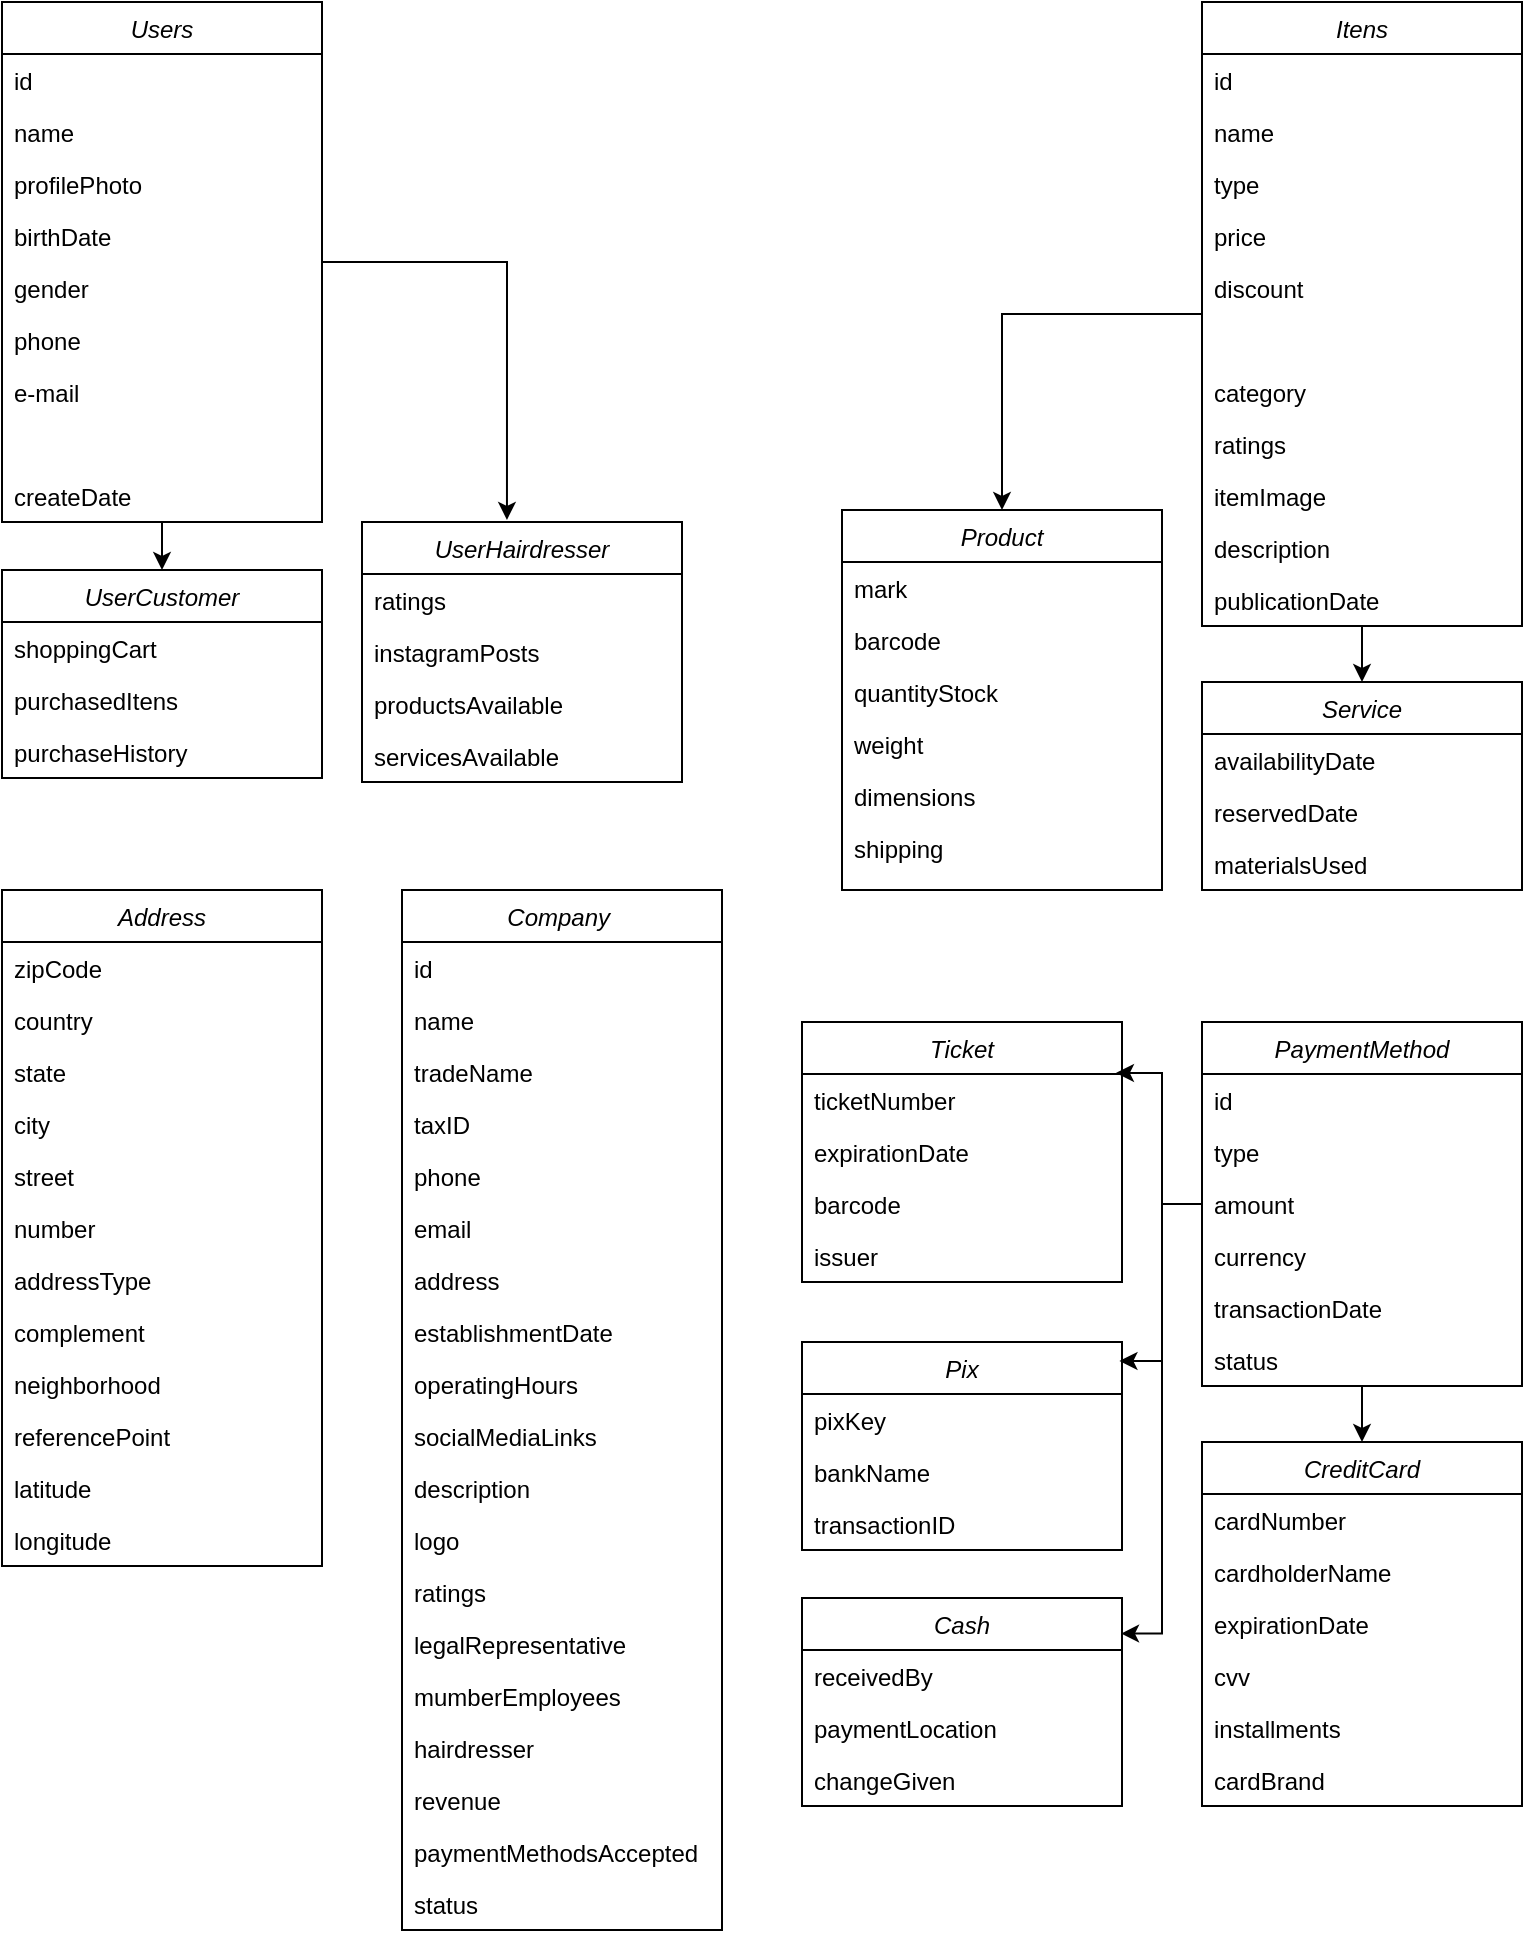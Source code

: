 <mxfile version="26.0.8">
  <diagram id="C5RBs43oDa-KdzZeNtuy" name="Page-1">
    <mxGraphModel dx="1857" dy="987" grid="1" gridSize="10" guides="1" tooltips="1" connect="1" arrows="1" fold="1" page="1" pageScale="1" pageWidth="827" pageHeight="1169" math="0" shadow="0" adaptiveColors="simple">
      <root>
        <mxCell id="WIyWlLk6GJQsqaUBKTNV-0" />
        <mxCell id="WIyWlLk6GJQsqaUBKTNV-1" parent="WIyWlLk6GJQsqaUBKTNV-0" />
        <mxCell id="eJcYAmOYjQqD2-ymyMPf-5" style="edgeStyle=orthogonalEdgeStyle;rounded=0;orthogonalLoop=1;jettySize=auto;html=1;entryX=0.5;entryY=0;entryDx=0;entryDy=0;" edge="1" parent="WIyWlLk6GJQsqaUBKTNV-1" source="zkfFHV4jXpPFQw0GAbJ--0" target="_02xwENk3LzSDESajvCZ-22">
          <mxGeometry relative="1" as="geometry">
            <Array as="points">
              <mxPoint x="120" y="310" />
              <mxPoint x="120" y="310" />
            </Array>
          </mxGeometry>
        </mxCell>
        <mxCell id="zkfFHV4jXpPFQw0GAbJ--0" value="Users" style="swimlane;fontStyle=2;align=center;verticalAlign=top;childLayout=stackLayout;horizontal=1;startSize=26;horizontalStack=0;resizeParent=1;resizeLast=0;collapsible=1;marginBottom=0;rounded=0;shadow=0;strokeWidth=1;gradientColor=none;swimlaneFillColor=default;" parent="WIyWlLk6GJQsqaUBKTNV-1" vertex="1">
          <mxGeometry x="40" y="40" width="160" height="260" as="geometry">
            <mxRectangle x="230" y="140" width="160" height="26" as="alternateBounds" />
          </mxGeometry>
        </mxCell>
        <mxCell id="zkfFHV4jXpPFQw0GAbJ--1" value="id" style="text;align=left;verticalAlign=top;spacingLeft=4;spacingRight=4;overflow=hidden;rotatable=0;points=[[0,0.5],[1,0.5]];portConstraint=eastwest;" parent="zkfFHV4jXpPFQw0GAbJ--0" vertex="1">
          <mxGeometry y="26" width="160" height="26" as="geometry" />
        </mxCell>
        <mxCell id="zkfFHV4jXpPFQw0GAbJ--2" value="name" style="text;align=left;verticalAlign=top;spacingLeft=4;spacingRight=4;overflow=hidden;rotatable=0;points=[[0,0.5],[1,0.5]];portConstraint=eastwest;rounded=0;shadow=0;html=0;" parent="zkfFHV4jXpPFQw0GAbJ--0" vertex="1">
          <mxGeometry y="52" width="160" height="26" as="geometry" />
        </mxCell>
        <mxCell id="_02xwENk3LzSDESajvCZ-4" value="profilePhoto" style="text;align=left;verticalAlign=top;spacingLeft=4;spacingRight=4;overflow=hidden;rotatable=0;points=[[0,0.5],[1,0.5]];portConstraint=eastwest;rounded=0;shadow=0;html=0;labelBackgroundColor=none;labelBorderColor=none;" parent="zkfFHV4jXpPFQw0GAbJ--0" vertex="1">
          <mxGeometry y="78" width="160" height="26" as="geometry" />
        </mxCell>
        <mxCell id="_02xwENk3LzSDESajvCZ-6" value="birthDate" style="text;align=left;verticalAlign=top;spacingLeft=4;spacingRight=4;overflow=hidden;rotatable=0;points=[[0,0.5],[1,0.5]];portConstraint=eastwest;rounded=0;shadow=0;html=0;" parent="zkfFHV4jXpPFQw0GAbJ--0" vertex="1">
          <mxGeometry y="104" width="160" height="26" as="geometry" />
        </mxCell>
        <mxCell id="_02xwENk3LzSDESajvCZ-5" value="gender" style="text;align=left;verticalAlign=top;spacingLeft=4;spacingRight=4;overflow=hidden;rotatable=0;points=[[0,0.5],[1,0.5]];portConstraint=eastwest;rounded=0;shadow=0;html=0;" parent="zkfFHV4jXpPFQw0GAbJ--0" vertex="1">
          <mxGeometry y="130" width="160" height="26" as="geometry" />
        </mxCell>
        <mxCell id="_02xwENk3LzSDESajvCZ-0" value="phone" style="text;align=left;verticalAlign=top;spacingLeft=4;spacingRight=4;overflow=hidden;rotatable=0;points=[[0,0.5],[1,0.5]];portConstraint=eastwest;rounded=0;shadow=0;html=0;" parent="zkfFHV4jXpPFQw0GAbJ--0" vertex="1">
          <mxGeometry y="156" width="160" height="26" as="geometry" />
        </mxCell>
        <mxCell id="zkfFHV4jXpPFQw0GAbJ--3" value="e-mail" style="text;align=left;verticalAlign=top;spacingLeft=4;spacingRight=4;overflow=hidden;rotatable=0;points=[[0,0.5],[1,0.5]];portConstraint=eastwest;rounded=0;shadow=0;html=0;" parent="zkfFHV4jXpPFQw0GAbJ--0" vertex="1">
          <mxGeometry y="182" width="160" height="26" as="geometry" />
        </mxCell>
        <mxCell id="_02xwENk3LzSDESajvCZ-8" value="address" style="text;align=left;verticalAlign=top;spacingLeft=4;spacingRight=4;overflow=hidden;rotatable=0;points=[[0,0.5],[1,0.5]];portConstraint=eastwest;rounded=0;shadow=0;html=0;fillColor=none;fontColor=#ffffff;strokeColor=none;" parent="zkfFHV4jXpPFQw0GAbJ--0" vertex="1">
          <mxGeometry y="208" width="160" height="26" as="geometry" />
        </mxCell>
        <mxCell id="_02xwENk3LzSDESajvCZ-7" value="createDate" style="text;align=left;verticalAlign=top;spacingLeft=4;spacingRight=4;overflow=hidden;rotatable=0;points=[[0,0.5],[1,0.5]];portConstraint=eastwest;rounded=0;shadow=0;html=0;" parent="zkfFHV4jXpPFQw0GAbJ--0" vertex="1">
          <mxGeometry y="234" width="160" height="26" as="geometry" />
        </mxCell>
        <mxCell id="_02xwENk3LzSDESajvCZ-10" value="UserHairdresser" style="swimlane;fontStyle=2;align=center;verticalAlign=top;childLayout=stackLayout;horizontal=1;startSize=26;horizontalStack=0;resizeParent=1;resizeLast=0;collapsible=1;marginBottom=0;rounded=0;shadow=0;strokeWidth=1;gradientColor=none;swimlaneFillColor=default;" parent="WIyWlLk6GJQsqaUBKTNV-1" vertex="1">
          <mxGeometry x="220" y="300" width="160" height="130" as="geometry">
            <mxRectangle x="230" y="140" width="160" height="26" as="alternateBounds" />
          </mxGeometry>
        </mxCell>
        <mxCell id="eJcYAmOYjQqD2-ymyMPf-23" value="ratings " style="text;align=left;verticalAlign=top;spacingLeft=4;spacingRight=4;overflow=hidden;rotatable=0;points=[[0,0.5],[1,0.5]];portConstraint=eastwest;" vertex="1" parent="_02xwENk3LzSDESajvCZ-10">
          <mxGeometry y="26" width="160" height="26" as="geometry" />
        </mxCell>
        <mxCell id="_02xwENk3LzSDESajvCZ-41" value="instagramPosts" style="text;align=left;verticalAlign=top;spacingLeft=4;spacingRight=4;overflow=hidden;rotatable=0;points=[[0,0.5],[1,0.5]];portConstraint=eastwest;" parent="_02xwENk3LzSDESajvCZ-10" vertex="1">
          <mxGeometry y="52" width="160" height="26" as="geometry" />
        </mxCell>
        <mxCell id="_02xwENk3LzSDESajvCZ-39" value="productsAvailable" style="text;align=left;verticalAlign=top;spacingLeft=4;spacingRight=4;overflow=hidden;rotatable=0;points=[[0,0.5],[1,0.5]];portConstraint=eastwest;" parent="_02xwENk3LzSDESajvCZ-10" vertex="1">
          <mxGeometry y="78" width="160" height="26" as="geometry" />
        </mxCell>
        <mxCell id="_02xwENk3LzSDESajvCZ-40" value="servicesAvailable" style="text;align=left;verticalAlign=top;spacingLeft=4;spacingRight=4;overflow=hidden;rotatable=0;points=[[0,0.5],[1,0.5]];portConstraint=eastwest;" parent="_02xwENk3LzSDESajvCZ-10" vertex="1">
          <mxGeometry y="104" width="160" height="26" as="geometry" />
        </mxCell>
        <mxCell id="_02xwENk3LzSDESajvCZ-22" value="UserCustomer" style="swimlane;fontStyle=2;align=center;verticalAlign=top;childLayout=stackLayout;horizontal=1;startSize=26;horizontalStack=0;resizeParent=1;resizeLast=0;collapsible=1;marginBottom=0;rounded=0;shadow=0;strokeWidth=1;gradientColor=none;swimlaneFillColor=default;" parent="WIyWlLk6GJQsqaUBKTNV-1" vertex="1">
          <mxGeometry x="40" y="324" width="160" height="104" as="geometry">
            <mxRectangle x="230" y="140" width="160" height="26" as="alternateBounds" />
          </mxGeometry>
        </mxCell>
        <mxCell id="_02xwENk3LzSDESajvCZ-36" value="shoppingCart" style="text;align=left;verticalAlign=top;spacingLeft=4;spacingRight=4;overflow=hidden;rotatable=0;points=[[0,0.5],[1,0.5]];portConstraint=eastwest;" parent="_02xwENk3LzSDESajvCZ-22" vertex="1">
          <mxGeometry y="26" width="160" height="26" as="geometry" />
        </mxCell>
        <mxCell id="_02xwENk3LzSDESajvCZ-23" value="purchasedItens" style="text;align=left;verticalAlign=top;spacingLeft=4;spacingRight=4;overflow=hidden;rotatable=0;points=[[0,0.5],[1,0.5]];portConstraint=eastwest;strokeColor=none;fillColor=none;" parent="_02xwENk3LzSDESajvCZ-22" vertex="1">
          <mxGeometry y="52" width="160" height="26" as="geometry" />
        </mxCell>
        <mxCell id="_02xwENk3LzSDESajvCZ-37" value="purchaseHistory" style="text;align=left;verticalAlign=top;spacingLeft=4;spacingRight=4;overflow=hidden;rotatable=0;points=[[0,0.5],[1,0.5]];portConstraint=eastwest;" parent="_02xwENk3LzSDESajvCZ-22" vertex="1">
          <mxGeometry y="78" width="160" height="26" as="geometry" />
        </mxCell>
        <mxCell id="eJcYAmOYjQqD2-ymyMPf-38" style="edgeStyle=orthogonalEdgeStyle;rounded=0;orthogonalLoop=1;jettySize=auto;html=1;entryX=0.5;entryY=0;entryDx=0;entryDy=0;" edge="1" parent="WIyWlLk6GJQsqaUBKTNV-1" source="_02xwENk3LzSDESajvCZ-42" target="eJcYAmOYjQqD2-ymyMPf-30">
          <mxGeometry relative="1" as="geometry" />
        </mxCell>
        <mxCell id="eJcYAmOYjQqD2-ymyMPf-39" style="edgeStyle=orthogonalEdgeStyle;rounded=0;orthogonalLoop=1;jettySize=auto;html=1;entryX=0.5;entryY=0;entryDx=0;entryDy=0;" edge="1" parent="WIyWlLk6GJQsqaUBKTNV-1" source="_02xwENk3LzSDESajvCZ-42" target="eJcYAmOYjQqD2-ymyMPf-9">
          <mxGeometry relative="1" as="geometry" />
        </mxCell>
        <mxCell id="_02xwENk3LzSDESajvCZ-42" value="Itens" style="swimlane;fontStyle=2;align=center;verticalAlign=top;childLayout=stackLayout;horizontal=1;startSize=26;horizontalStack=0;resizeParent=1;resizeLast=0;collapsible=1;marginBottom=0;rounded=0;shadow=0;strokeWidth=1;gradientColor=none;swimlaneFillColor=default;" parent="WIyWlLk6GJQsqaUBKTNV-1" vertex="1">
          <mxGeometry x="640" y="40" width="160" height="312" as="geometry">
            <mxRectangle x="230" y="140" width="160" height="26" as="alternateBounds" />
          </mxGeometry>
        </mxCell>
        <mxCell id="_02xwENk3LzSDESajvCZ-43" value="id" style="text;align=left;verticalAlign=top;spacingLeft=4;spacingRight=4;overflow=hidden;rotatable=0;points=[[0,0.5],[1,0.5]];portConstraint=eastwest;" parent="_02xwENk3LzSDESajvCZ-42" vertex="1">
          <mxGeometry y="26" width="160" height="26" as="geometry" />
        </mxCell>
        <mxCell id="_02xwENk3LzSDESajvCZ-47" value="name" style="text;align=left;verticalAlign=top;spacingLeft=4;spacingRight=4;overflow=hidden;rotatable=0;points=[[0,0.5],[1,0.5]];portConstraint=eastwest;" parent="_02xwENk3LzSDESajvCZ-42" vertex="1">
          <mxGeometry y="52" width="160" height="26" as="geometry" />
        </mxCell>
        <mxCell id="eJcYAmOYjQqD2-ymyMPf-8" value="type&#xa;" style="text;align=left;verticalAlign=top;spacingLeft=4;spacingRight=4;overflow=hidden;rotatable=0;points=[[0,0.5],[1,0.5]];portConstraint=eastwest;" vertex="1" parent="_02xwENk3LzSDESajvCZ-42">
          <mxGeometry y="78" width="160" height="26" as="geometry" />
        </mxCell>
        <mxCell id="eJcYAmOYjQqD2-ymyMPf-7" value="price" style="text;align=left;verticalAlign=top;spacingLeft=4;spacingRight=4;overflow=hidden;rotatable=0;points=[[0,0.5],[1,0.5]];portConstraint=eastwest;" vertex="1" parent="_02xwENk3LzSDESajvCZ-42">
          <mxGeometry y="104" width="160" height="26" as="geometry" />
        </mxCell>
        <mxCell id="eJcYAmOYjQqD2-ymyMPf-27" value="discount" style="text;align=left;verticalAlign=top;spacingLeft=4;spacingRight=4;overflow=hidden;rotatable=0;points=[[0,0.5],[1,0.5]];portConstraint=eastwest;" vertex="1" parent="_02xwENk3LzSDESajvCZ-42">
          <mxGeometry y="130" width="160" height="26" as="geometry" />
        </mxCell>
        <mxCell id="eJcYAmOYjQqD2-ymyMPf-37" value="paymentMethod" style="text;align=left;verticalAlign=top;spacingLeft=4;spacingRight=4;overflow=hidden;rotatable=0;points=[[0,0.5],[1,0.5]];portConstraint=eastwest;fillColor=none;fontColor=#ffffff;strokeColor=none;" vertex="1" parent="_02xwENk3LzSDESajvCZ-42">
          <mxGeometry y="156" width="160" height="26" as="geometry" />
        </mxCell>
        <mxCell id="eJcYAmOYjQqD2-ymyMPf-22" value="category" style="text;align=left;verticalAlign=top;spacingLeft=4;spacingRight=4;overflow=hidden;rotatable=0;points=[[0,0.5],[1,0.5]];portConstraint=eastwest;" vertex="1" parent="_02xwENk3LzSDESajvCZ-42">
          <mxGeometry y="182" width="160" height="26" as="geometry" />
        </mxCell>
        <mxCell id="eJcYAmOYjQqD2-ymyMPf-24" value="ratings" style="text;align=left;verticalAlign=top;spacingLeft=4;spacingRight=4;overflow=hidden;rotatable=0;points=[[0,0.5],[1,0.5]];portConstraint=eastwest;" vertex="1" parent="_02xwENk3LzSDESajvCZ-42">
          <mxGeometry y="208" width="160" height="26" as="geometry" />
        </mxCell>
        <mxCell id="_02xwENk3LzSDESajvCZ-48" value="itemImage" style="text;align=left;verticalAlign=top;spacingLeft=4;spacingRight=4;overflow=hidden;rotatable=0;points=[[0,0.5],[1,0.5]];portConstraint=eastwest;" parent="_02xwENk3LzSDESajvCZ-42" vertex="1">
          <mxGeometry y="234" width="160" height="26" as="geometry" />
        </mxCell>
        <mxCell id="_02xwENk3LzSDESajvCZ-49" value="description" style="text;align=left;verticalAlign=top;spacingLeft=4;spacingRight=4;overflow=hidden;rotatable=0;points=[[0,0.5],[1,0.5]];portConstraint=eastwest;" parent="_02xwENk3LzSDESajvCZ-42" vertex="1">
          <mxGeometry y="260" width="160" height="26" as="geometry" />
        </mxCell>
        <mxCell id="eJcYAmOYjQqD2-ymyMPf-28" value="publicationDate" style="text;align=left;verticalAlign=top;spacingLeft=4;spacingRight=4;overflow=hidden;rotatable=0;points=[[0,0.5],[1,0.5]];portConstraint=eastwest;" vertex="1" parent="_02xwENk3LzSDESajvCZ-42">
          <mxGeometry y="286" width="160" height="26" as="geometry" />
        </mxCell>
        <mxCell id="eJcYAmOYjQqD2-ymyMPf-6" style="edgeStyle=orthogonalEdgeStyle;rounded=0;orthogonalLoop=1;jettySize=auto;html=1;entryX=0.453;entryY=-0.008;entryDx=0;entryDy=0;entryPerimeter=0;" edge="1" parent="WIyWlLk6GJQsqaUBKTNV-1" source="zkfFHV4jXpPFQw0GAbJ--0" target="_02xwENk3LzSDESajvCZ-10">
          <mxGeometry relative="1" as="geometry" />
        </mxCell>
        <mxCell id="eJcYAmOYjQqD2-ymyMPf-9" value="Product" style="swimlane;fontStyle=2;align=center;verticalAlign=top;childLayout=stackLayout;horizontal=1;startSize=26;horizontalStack=0;resizeParent=1;resizeLast=0;collapsible=1;marginBottom=0;rounded=0;shadow=0;strokeWidth=1;gradientColor=none;swimlaneFillColor=default;" vertex="1" parent="WIyWlLk6GJQsqaUBKTNV-1">
          <mxGeometry x="460" y="294" width="160" height="190" as="geometry">
            <mxRectangle x="230" y="140" width="160" height="26" as="alternateBounds" />
          </mxGeometry>
        </mxCell>
        <mxCell id="eJcYAmOYjQqD2-ymyMPf-26" value="mark" style="text;align=left;verticalAlign=top;spacingLeft=4;spacingRight=4;overflow=hidden;rotatable=0;points=[[0,0.5],[1,0.5]];portConstraint=eastwest;" vertex="1" parent="eJcYAmOYjQqD2-ymyMPf-9">
          <mxGeometry y="26" width="160" height="26" as="geometry" />
        </mxCell>
        <mxCell id="eJcYAmOYjQqD2-ymyMPf-19" value="barcode" style="text;align=left;verticalAlign=top;spacingLeft=4;spacingRight=4;overflow=hidden;rotatable=0;points=[[0,0.5],[1,0.5]];portConstraint=eastwest;" vertex="1" parent="eJcYAmOYjQqD2-ymyMPf-9">
          <mxGeometry y="52" width="160" height="26" as="geometry" />
        </mxCell>
        <mxCell id="eJcYAmOYjQqD2-ymyMPf-29" value="quantityStock" style="text;align=left;verticalAlign=top;spacingLeft=4;spacingRight=4;overflow=hidden;rotatable=0;points=[[0,0.5],[1,0.5]];portConstraint=eastwest;" vertex="1" parent="eJcYAmOYjQqD2-ymyMPf-9">
          <mxGeometry y="78" width="160" height="26" as="geometry" />
        </mxCell>
        <mxCell id="eJcYAmOYjQqD2-ymyMPf-20" value="weight" style="text;align=left;verticalAlign=top;spacingLeft=4;spacingRight=4;overflow=hidden;rotatable=0;points=[[0,0.5],[1,0.5]];portConstraint=eastwest;" vertex="1" parent="eJcYAmOYjQqD2-ymyMPf-9">
          <mxGeometry y="104" width="160" height="26" as="geometry" />
        </mxCell>
        <mxCell id="eJcYAmOYjQqD2-ymyMPf-25" value="dimensions" style="text;align=left;verticalAlign=top;spacingLeft=4;spacingRight=4;overflow=hidden;rotatable=0;points=[[0,0.5],[1,0.5]];portConstraint=eastwest;" vertex="1" parent="eJcYAmOYjQqD2-ymyMPf-9">
          <mxGeometry y="130" width="160" height="26" as="geometry" />
        </mxCell>
        <mxCell id="eJcYAmOYjQqD2-ymyMPf-18" value="shipping" style="text;align=left;verticalAlign=top;spacingLeft=4;spacingRight=4;overflow=hidden;rotatable=0;points=[[0,0.5],[1,0.5]];portConstraint=eastwest;" vertex="1" parent="eJcYAmOYjQqD2-ymyMPf-9">
          <mxGeometry y="156" width="160" height="26" as="geometry" />
        </mxCell>
        <mxCell id="eJcYAmOYjQqD2-ymyMPf-30" value="Service" style="swimlane;fontStyle=2;align=center;verticalAlign=top;childLayout=stackLayout;horizontal=1;startSize=26;horizontalStack=0;resizeParent=1;resizeLast=0;collapsible=1;marginBottom=0;rounded=0;shadow=0;strokeWidth=1;gradientColor=none;swimlaneFillColor=default;" vertex="1" parent="WIyWlLk6GJQsqaUBKTNV-1">
          <mxGeometry x="640" y="380" width="160" height="104" as="geometry">
            <mxRectangle x="230" y="140" width="160" height="26" as="alternateBounds" />
          </mxGeometry>
        </mxCell>
        <mxCell id="eJcYAmOYjQqD2-ymyMPf-31" value="availabilityDate" style="text;align=left;verticalAlign=top;spacingLeft=4;spacingRight=4;overflow=hidden;rotatable=0;points=[[0,0.5],[1,0.5]];portConstraint=eastwest;" vertex="1" parent="eJcYAmOYjQqD2-ymyMPf-30">
          <mxGeometry y="26" width="160" height="26" as="geometry" />
        </mxCell>
        <mxCell id="eJcYAmOYjQqD2-ymyMPf-32" value="reservedDate" style="text;align=left;verticalAlign=top;spacingLeft=4;spacingRight=4;overflow=hidden;rotatable=0;points=[[0,0.5],[1,0.5]];portConstraint=eastwest;" vertex="1" parent="eJcYAmOYjQqD2-ymyMPf-30">
          <mxGeometry y="52" width="160" height="26" as="geometry" />
        </mxCell>
        <mxCell id="eJcYAmOYjQqD2-ymyMPf-33" value="materialsUsed&#xa;" style="text;align=left;verticalAlign=top;spacingLeft=4;spacingRight=4;overflow=hidden;rotatable=0;points=[[0,0.5],[1,0.5]];portConstraint=eastwest;" vertex="1" parent="eJcYAmOYjQqD2-ymyMPf-30">
          <mxGeometry y="78" width="160" height="26" as="geometry" />
        </mxCell>
        <mxCell id="eJcYAmOYjQqD2-ymyMPf-40" value="Address" style="swimlane;fontStyle=2;align=center;verticalAlign=top;childLayout=stackLayout;horizontal=1;startSize=26;horizontalStack=0;resizeParent=1;resizeLast=0;collapsible=1;marginBottom=0;rounded=0;shadow=0;strokeWidth=1;gradientColor=none;swimlaneFillColor=default;" vertex="1" parent="WIyWlLk6GJQsqaUBKTNV-1">
          <mxGeometry x="40" y="484" width="160" height="338" as="geometry">
            <mxRectangle x="230" y="140" width="160" height="26" as="alternateBounds" />
          </mxGeometry>
        </mxCell>
        <mxCell id="eJcYAmOYjQqD2-ymyMPf-47" value="zipCode" style="text;align=left;verticalAlign=top;spacingLeft=4;spacingRight=4;overflow=hidden;rotatable=0;points=[[0,0.5],[1,0.5]];portConstraint=eastwest;" vertex="1" parent="eJcYAmOYjQqD2-ymyMPf-40">
          <mxGeometry y="26" width="160" height="26" as="geometry" />
        </mxCell>
        <mxCell id="eJcYAmOYjQqD2-ymyMPf-50" value="country " style="text;align=left;verticalAlign=top;spacingLeft=4;spacingRight=4;overflow=hidden;rotatable=0;points=[[0,0.5],[1,0.5]];portConstraint=eastwest;" vertex="1" parent="eJcYAmOYjQqD2-ymyMPf-40">
          <mxGeometry y="52" width="160" height="26" as="geometry" />
        </mxCell>
        <mxCell id="eJcYAmOYjQqD2-ymyMPf-46" value="state " style="text;align=left;verticalAlign=top;spacingLeft=4;spacingRight=4;overflow=hidden;rotatable=0;points=[[0,0.5],[1,0.5]];portConstraint=eastwest;" vertex="1" parent="eJcYAmOYjQqD2-ymyMPf-40">
          <mxGeometry y="78" width="160" height="26" as="geometry" />
        </mxCell>
        <mxCell id="eJcYAmOYjQqD2-ymyMPf-45" value="city " style="text;align=left;verticalAlign=top;spacingLeft=4;spacingRight=4;overflow=hidden;rotatable=0;points=[[0,0.5],[1,0.5]];portConstraint=eastwest;" vertex="1" parent="eJcYAmOYjQqD2-ymyMPf-40">
          <mxGeometry y="104" width="160" height="26" as="geometry" />
        </mxCell>
        <mxCell id="eJcYAmOYjQqD2-ymyMPf-41" value="street " style="text;align=left;verticalAlign=top;spacingLeft=4;spacingRight=4;overflow=hidden;rotatable=0;points=[[0,0.5],[1,0.5]];portConstraint=eastwest;" vertex="1" parent="eJcYAmOYjQqD2-ymyMPf-40">
          <mxGeometry y="130" width="160" height="26" as="geometry" />
        </mxCell>
        <mxCell id="eJcYAmOYjQqD2-ymyMPf-42" value="number " style="text;align=left;verticalAlign=top;spacingLeft=4;spacingRight=4;overflow=hidden;rotatable=0;points=[[0,0.5],[1,0.5]];portConstraint=eastwest;" vertex="1" parent="eJcYAmOYjQqD2-ymyMPf-40">
          <mxGeometry y="156" width="160" height="26" as="geometry" />
        </mxCell>
        <mxCell id="eJcYAmOYjQqD2-ymyMPf-52" value="addressType" style="text;align=left;verticalAlign=top;spacingLeft=4;spacingRight=4;overflow=hidden;rotatable=0;points=[[0,0.5],[1,0.5]];portConstraint=eastwest;" vertex="1" parent="eJcYAmOYjQqD2-ymyMPf-40">
          <mxGeometry y="182" width="160" height="26" as="geometry" />
        </mxCell>
        <mxCell id="eJcYAmOYjQqD2-ymyMPf-43" value="complement " style="text;align=left;verticalAlign=top;spacingLeft=4;spacingRight=4;overflow=hidden;rotatable=0;points=[[0,0.5],[1,0.5]];portConstraint=eastwest;" vertex="1" parent="eJcYAmOYjQqD2-ymyMPf-40">
          <mxGeometry y="208" width="160" height="26" as="geometry" />
        </mxCell>
        <mxCell id="eJcYAmOYjQqD2-ymyMPf-44" value="neighborhood " style="text;align=left;verticalAlign=top;spacingLeft=4;spacingRight=4;overflow=hidden;rotatable=0;points=[[0,0.5],[1,0.5]];portConstraint=eastwest;" vertex="1" parent="eJcYAmOYjQqD2-ymyMPf-40">
          <mxGeometry y="234" width="160" height="26" as="geometry" />
        </mxCell>
        <mxCell id="eJcYAmOYjQqD2-ymyMPf-48" value="referencePoint" style="text;align=left;verticalAlign=top;spacingLeft=4;spacingRight=4;overflow=hidden;rotatable=0;points=[[0,0.5],[1,0.5]];portConstraint=eastwest;" vertex="1" parent="eJcYAmOYjQqD2-ymyMPf-40">
          <mxGeometry y="260" width="160" height="26" as="geometry" />
        </mxCell>
        <mxCell id="eJcYAmOYjQqD2-ymyMPf-49" value="latitude " style="text;align=left;verticalAlign=top;spacingLeft=4;spacingRight=4;overflow=hidden;rotatable=0;points=[[0,0.5],[1,0.5]];portConstraint=eastwest;" vertex="1" parent="eJcYAmOYjQqD2-ymyMPf-40">
          <mxGeometry y="286" width="160" height="26" as="geometry" />
        </mxCell>
        <mxCell id="eJcYAmOYjQqD2-ymyMPf-51" value="longitude" style="text;align=left;verticalAlign=top;spacingLeft=4;spacingRight=4;overflow=hidden;rotatable=0;points=[[0,0.5],[1,0.5]];portConstraint=eastwest;" vertex="1" parent="eJcYAmOYjQqD2-ymyMPf-40">
          <mxGeometry y="312" width="160" height="26" as="geometry" />
        </mxCell>
        <mxCell id="eJcYAmOYjQqD2-ymyMPf-87" style="edgeStyle=orthogonalEdgeStyle;rounded=0;orthogonalLoop=1;jettySize=auto;html=1;" edge="1" parent="WIyWlLk6GJQsqaUBKTNV-1" source="eJcYAmOYjQqD2-ymyMPf-53" target="eJcYAmOYjQqD2-ymyMPf-82">
          <mxGeometry relative="1" as="geometry" />
        </mxCell>
        <mxCell id="eJcYAmOYjQqD2-ymyMPf-53" value="PaymentMethod" style="swimlane;fontStyle=2;align=center;verticalAlign=top;childLayout=stackLayout;horizontal=1;startSize=26;horizontalStack=0;resizeParent=1;resizeLast=0;collapsible=1;marginBottom=0;rounded=0;shadow=0;strokeWidth=1;gradientColor=none;swimlaneFillColor=default;" vertex="1" parent="WIyWlLk6GJQsqaUBKTNV-1">
          <mxGeometry x="640" y="550" width="160" height="182" as="geometry">
            <mxRectangle x="230" y="140" width="160" height="26" as="alternateBounds" />
          </mxGeometry>
        </mxCell>
        <mxCell id="eJcYAmOYjQqD2-ymyMPf-54" value="id" style="text;align=left;verticalAlign=top;spacingLeft=4;spacingRight=4;overflow=hidden;rotatable=0;points=[[0,0.5],[1,0.5]];portConstraint=eastwest;" vertex="1" parent="eJcYAmOYjQqD2-ymyMPf-53">
          <mxGeometry y="26" width="160" height="26" as="geometry" />
        </mxCell>
        <mxCell id="eJcYAmOYjQqD2-ymyMPf-55" value="type " style="text;align=left;verticalAlign=top;spacingLeft=4;spacingRight=4;overflow=hidden;rotatable=0;points=[[0,0.5],[1,0.5]];portConstraint=eastwest;" vertex="1" parent="eJcYAmOYjQqD2-ymyMPf-53">
          <mxGeometry y="52" width="160" height="26" as="geometry" />
        </mxCell>
        <mxCell id="eJcYAmOYjQqD2-ymyMPf-56" value="amount" style="text;align=left;verticalAlign=top;spacingLeft=4;spacingRight=4;overflow=hidden;rotatable=0;points=[[0,0.5],[1,0.5]];portConstraint=eastwest;" vertex="1" parent="eJcYAmOYjQqD2-ymyMPf-53">
          <mxGeometry y="78" width="160" height="26" as="geometry" />
        </mxCell>
        <mxCell id="eJcYAmOYjQqD2-ymyMPf-57" value="currency " style="text;align=left;verticalAlign=top;spacingLeft=4;spacingRight=4;overflow=hidden;rotatable=0;points=[[0,0.5],[1,0.5]];portConstraint=eastwest;" vertex="1" parent="eJcYAmOYjQqD2-ymyMPf-53">
          <mxGeometry y="104" width="160" height="26" as="geometry" />
        </mxCell>
        <mxCell id="eJcYAmOYjQqD2-ymyMPf-58" value="transactionDate " style="text;align=left;verticalAlign=top;spacingLeft=4;spacingRight=4;overflow=hidden;rotatable=0;points=[[0,0.5],[1,0.5]];portConstraint=eastwest;" vertex="1" parent="eJcYAmOYjQqD2-ymyMPf-53">
          <mxGeometry y="130" width="160" height="26" as="geometry" />
        </mxCell>
        <mxCell id="eJcYAmOYjQqD2-ymyMPf-59" value="status " style="text;align=left;verticalAlign=top;spacingLeft=4;spacingRight=4;overflow=hidden;rotatable=0;points=[[0,0.5],[1,0.5]];portConstraint=eastwest;" vertex="1" parent="eJcYAmOYjQqD2-ymyMPf-53">
          <mxGeometry y="156" width="160" height="26" as="geometry" />
        </mxCell>
        <mxCell id="eJcYAmOYjQqD2-ymyMPf-66" value="Pix" style="swimlane;fontStyle=2;align=center;verticalAlign=top;childLayout=stackLayout;horizontal=1;startSize=26;horizontalStack=0;resizeParent=1;resizeLast=0;collapsible=1;marginBottom=0;rounded=0;shadow=0;strokeWidth=1;gradientColor=none;swimlaneFillColor=default;" vertex="1" parent="WIyWlLk6GJQsqaUBKTNV-1">
          <mxGeometry x="440" y="710" width="160" height="104" as="geometry">
            <mxRectangle x="230" y="140" width="160" height="26" as="alternateBounds" />
          </mxGeometry>
        </mxCell>
        <mxCell id="eJcYAmOYjQqD2-ymyMPf-67" value="pixKey" style="text;align=left;verticalAlign=top;spacingLeft=4;spacingRight=4;overflow=hidden;rotatable=0;points=[[0,0.5],[1,0.5]];portConstraint=eastwest;" vertex="1" parent="eJcYAmOYjQqD2-ymyMPf-66">
          <mxGeometry y="26" width="160" height="26" as="geometry" />
        </mxCell>
        <mxCell id="eJcYAmOYjQqD2-ymyMPf-68" value="bankName" style="text;align=left;verticalAlign=top;spacingLeft=4;spacingRight=4;overflow=hidden;rotatable=0;points=[[0,0.5],[1,0.5]];portConstraint=eastwest;" vertex="1" parent="eJcYAmOYjQqD2-ymyMPf-66">
          <mxGeometry y="52" width="160" height="26" as="geometry" />
        </mxCell>
        <mxCell id="eJcYAmOYjQqD2-ymyMPf-69" value="transactionID" style="text;align=left;verticalAlign=top;spacingLeft=4;spacingRight=4;overflow=hidden;rotatable=0;points=[[0,0.5],[1,0.5]];portConstraint=eastwest;" vertex="1" parent="eJcYAmOYjQqD2-ymyMPf-66">
          <mxGeometry y="78" width="160" height="26" as="geometry" />
        </mxCell>
        <mxCell id="eJcYAmOYjQqD2-ymyMPf-74" value="Ticket" style="swimlane;fontStyle=2;align=center;verticalAlign=top;childLayout=stackLayout;horizontal=1;startSize=26;horizontalStack=0;resizeParent=1;resizeLast=0;collapsible=1;marginBottom=0;rounded=0;shadow=0;strokeWidth=1;gradientColor=none;swimlaneFillColor=default;" vertex="1" parent="WIyWlLk6GJQsqaUBKTNV-1">
          <mxGeometry x="440" y="550" width="160" height="130" as="geometry">
            <mxRectangle x="230" y="140" width="160" height="26" as="alternateBounds" />
          </mxGeometry>
        </mxCell>
        <mxCell id="eJcYAmOYjQqD2-ymyMPf-75" value="ticketNumber" style="text;align=left;verticalAlign=top;spacingLeft=4;spacingRight=4;overflow=hidden;rotatable=0;points=[[0,0.5],[1,0.5]];portConstraint=eastwest;" vertex="1" parent="eJcYAmOYjQqD2-ymyMPf-74">
          <mxGeometry y="26" width="160" height="26" as="geometry" />
        </mxCell>
        <mxCell id="eJcYAmOYjQqD2-ymyMPf-76" value="expirationDate" style="text;align=left;verticalAlign=top;spacingLeft=4;spacingRight=4;overflow=hidden;rotatable=0;points=[[0,0.5],[1,0.5]];portConstraint=eastwest;" vertex="1" parent="eJcYAmOYjQqD2-ymyMPf-74">
          <mxGeometry y="52" width="160" height="26" as="geometry" />
        </mxCell>
        <mxCell id="eJcYAmOYjQqD2-ymyMPf-77" value="barcode" style="text;align=left;verticalAlign=top;spacingLeft=4;spacingRight=4;overflow=hidden;rotatable=0;points=[[0,0.5],[1,0.5]];portConstraint=eastwest;" vertex="1" parent="eJcYAmOYjQqD2-ymyMPf-74">
          <mxGeometry y="78" width="160" height="26" as="geometry" />
        </mxCell>
        <mxCell id="eJcYAmOYjQqD2-ymyMPf-80" value="issuer " style="text;align=left;verticalAlign=top;spacingLeft=4;spacingRight=4;overflow=hidden;rotatable=0;points=[[0,0.5],[1,0.5]];portConstraint=eastwest;" vertex="1" parent="eJcYAmOYjQqD2-ymyMPf-74">
          <mxGeometry y="104" width="160" height="26" as="geometry" />
        </mxCell>
        <mxCell id="eJcYAmOYjQqD2-ymyMPf-79" style="edgeStyle=orthogonalEdgeStyle;rounded=0;orthogonalLoop=1;jettySize=auto;html=1;entryX=0.981;entryY=0.196;entryDx=0;entryDy=0;entryPerimeter=0;" edge="1" parent="WIyWlLk6GJQsqaUBKTNV-1" source="eJcYAmOYjQqD2-ymyMPf-53" target="eJcYAmOYjQqD2-ymyMPf-74">
          <mxGeometry relative="1" as="geometry" />
        </mxCell>
        <mxCell id="eJcYAmOYjQqD2-ymyMPf-81" style="edgeStyle=orthogonalEdgeStyle;rounded=0;orthogonalLoop=1;jettySize=auto;html=1;entryX=0.992;entryY=0.091;entryDx=0;entryDy=0;entryPerimeter=0;" edge="1" parent="WIyWlLk6GJQsqaUBKTNV-1" source="eJcYAmOYjQqD2-ymyMPf-53" target="eJcYAmOYjQqD2-ymyMPf-66">
          <mxGeometry relative="1" as="geometry" />
        </mxCell>
        <mxCell id="eJcYAmOYjQqD2-ymyMPf-82" value="CreditCard" style="swimlane;fontStyle=2;align=center;verticalAlign=top;childLayout=stackLayout;horizontal=1;startSize=26;horizontalStack=0;resizeParent=1;resizeLast=0;collapsible=1;marginBottom=0;rounded=0;shadow=0;strokeWidth=1;gradientColor=none;swimlaneFillColor=default;" vertex="1" parent="WIyWlLk6GJQsqaUBKTNV-1">
          <mxGeometry x="640" y="760" width="160" height="182" as="geometry">
            <mxRectangle x="230" y="140" width="160" height="26" as="alternateBounds" />
          </mxGeometry>
        </mxCell>
        <mxCell id="eJcYAmOYjQqD2-ymyMPf-83" value="cardNumber" style="text;align=left;verticalAlign=top;spacingLeft=4;spacingRight=4;overflow=hidden;rotatable=0;points=[[0,0.5],[1,0.5]];portConstraint=eastwest;" vertex="1" parent="eJcYAmOYjQqD2-ymyMPf-82">
          <mxGeometry y="26" width="160" height="26" as="geometry" />
        </mxCell>
        <mxCell id="eJcYAmOYjQqD2-ymyMPf-84" value="cardholderName" style="text;align=left;verticalAlign=top;spacingLeft=4;spacingRight=4;overflow=hidden;rotatable=0;points=[[0,0.5],[1,0.5]];portConstraint=eastwest;" vertex="1" parent="eJcYAmOYjQqD2-ymyMPf-82">
          <mxGeometry y="52" width="160" height="26" as="geometry" />
        </mxCell>
        <mxCell id="eJcYAmOYjQqD2-ymyMPf-85" value="expirationDate" style="text;align=left;verticalAlign=top;spacingLeft=4;spacingRight=4;overflow=hidden;rotatable=0;points=[[0,0.5],[1,0.5]];portConstraint=eastwest;" vertex="1" parent="eJcYAmOYjQqD2-ymyMPf-82">
          <mxGeometry y="78" width="160" height="26" as="geometry" />
        </mxCell>
        <mxCell id="eJcYAmOYjQqD2-ymyMPf-88" value="cvv" style="text;align=left;verticalAlign=top;spacingLeft=4;spacingRight=4;overflow=hidden;rotatable=0;points=[[0,0.5],[1,0.5]];portConstraint=eastwest;" vertex="1" parent="eJcYAmOYjQqD2-ymyMPf-82">
          <mxGeometry y="104" width="160" height="26" as="geometry" />
        </mxCell>
        <mxCell id="eJcYAmOYjQqD2-ymyMPf-89" value="installments " style="text;align=left;verticalAlign=top;spacingLeft=4;spacingRight=4;overflow=hidden;rotatable=0;points=[[0,0.5],[1,0.5]];portConstraint=eastwest;" vertex="1" parent="eJcYAmOYjQqD2-ymyMPf-82">
          <mxGeometry y="130" width="160" height="26" as="geometry" />
        </mxCell>
        <mxCell id="eJcYAmOYjQqD2-ymyMPf-90" value="cardBrand" style="text;align=left;verticalAlign=top;spacingLeft=4;spacingRight=4;overflow=hidden;rotatable=0;points=[[0,0.5],[1,0.5]];portConstraint=eastwest;" vertex="1" parent="eJcYAmOYjQqD2-ymyMPf-82">
          <mxGeometry y="156" width="160" height="26" as="geometry" />
        </mxCell>
        <mxCell id="eJcYAmOYjQqD2-ymyMPf-99" value="Cash" style="swimlane;fontStyle=2;align=center;verticalAlign=top;childLayout=stackLayout;horizontal=1;startSize=26;horizontalStack=0;resizeParent=1;resizeLast=0;collapsible=1;marginBottom=0;rounded=0;shadow=0;strokeWidth=1;gradientColor=none;swimlaneFillColor=default;" vertex="1" parent="WIyWlLk6GJQsqaUBKTNV-1">
          <mxGeometry x="440" y="838" width="160" height="104" as="geometry">
            <mxRectangle x="230" y="140" width="160" height="26" as="alternateBounds" />
          </mxGeometry>
        </mxCell>
        <mxCell id="eJcYAmOYjQqD2-ymyMPf-100" value="receivedBy" style="text;align=left;verticalAlign=top;spacingLeft=4;spacingRight=4;overflow=hidden;rotatable=0;points=[[0,0.5],[1,0.5]];portConstraint=eastwest;" vertex="1" parent="eJcYAmOYjQqD2-ymyMPf-99">
          <mxGeometry y="26" width="160" height="26" as="geometry" />
        </mxCell>
        <mxCell id="eJcYAmOYjQqD2-ymyMPf-101" value="paymentLocation" style="text;align=left;verticalAlign=top;spacingLeft=4;spacingRight=4;overflow=hidden;rotatable=0;points=[[0,0.5],[1,0.5]];portConstraint=eastwest;" vertex="1" parent="eJcYAmOYjQqD2-ymyMPf-99">
          <mxGeometry y="52" width="160" height="26" as="geometry" />
        </mxCell>
        <mxCell id="eJcYAmOYjQqD2-ymyMPf-102" value="changeGiven" style="text;align=left;verticalAlign=top;spacingLeft=4;spacingRight=4;overflow=hidden;rotatable=0;points=[[0,0.5],[1,0.5]];portConstraint=eastwest;" vertex="1" parent="eJcYAmOYjQqD2-ymyMPf-99">
          <mxGeometry y="78" width="160" height="26" as="geometry" />
        </mxCell>
        <mxCell id="eJcYAmOYjQqD2-ymyMPf-103" style="edgeStyle=orthogonalEdgeStyle;rounded=0;orthogonalLoop=1;jettySize=auto;html=1;entryX=0.997;entryY=0.171;entryDx=0;entryDy=0;entryPerimeter=0;" edge="1" parent="WIyWlLk6GJQsqaUBKTNV-1" source="eJcYAmOYjQqD2-ymyMPf-53" target="eJcYAmOYjQqD2-ymyMPf-99">
          <mxGeometry relative="1" as="geometry" />
        </mxCell>
        <mxCell id="eJcYAmOYjQqD2-ymyMPf-104" value="Company " style="swimlane;fontStyle=2;align=center;verticalAlign=top;childLayout=stackLayout;horizontal=1;startSize=26;horizontalStack=0;resizeParent=1;resizeLast=0;collapsible=1;marginBottom=0;rounded=0;shadow=0;strokeWidth=1;gradientColor=none;swimlaneFillColor=default;" vertex="1" parent="WIyWlLk6GJQsqaUBKTNV-1">
          <mxGeometry x="240" y="484" width="160" height="520" as="geometry">
            <mxRectangle x="230" y="140" width="160" height="26" as="alternateBounds" />
          </mxGeometry>
        </mxCell>
        <mxCell id="eJcYAmOYjQqD2-ymyMPf-105" value="id" style="text;align=left;verticalAlign=top;spacingLeft=4;spacingRight=4;overflow=hidden;rotatable=0;points=[[0,0.5],[1,0.5]];portConstraint=eastwest;" vertex="1" parent="eJcYAmOYjQqD2-ymyMPf-104">
          <mxGeometry y="26" width="160" height="26" as="geometry" />
        </mxCell>
        <mxCell id="eJcYAmOYjQqD2-ymyMPf-106" value="name " style="text;align=left;verticalAlign=top;spacingLeft=4;spacingRight=4;overflow=hidden;rotatable=0;points=[[0,0.5],[1,0.5]];portConstraint=eastwest;" vertex="1" parent="eJcYAmOYjQqD2-ymyMPf-104">
          <mxGeometry y="52" width="160" height="26" as="geometry" />
        </mxCell>
        <mxCell id="eJcYAmOYjQqD2-ymyMPf-107" value="tradeName" style="text;align=left;verticalAlign=top;spacingLeft=4;spacingRight=4;overflow=hidden;rotatable=0;points=[[0,0.5],[1,0.5]];portConstraint=eastwest;" vertex="1" parent="eJcYAmOYjQqD2-ymyMPf-104">
          <mxGeometry y="78" width="160" height="26" as="geometry" />
        </mxCell>
        <mxCell id="eJcYAmOYjQqD2-ymyMPf-108" value="taxID" style="text;align=left;verticalAlign=top;spacingLeft=4;spacingRight=4;overflow=hidden;rotatable=0;points=[[0,0.5],[1,0.5]];portConstraint=eastwest;" vertex="1" parent="eJcYAmOYjQqD2-ymyMPf-104">
          <mxGeometry y="104" width="160" height="26" as="geometry" />
        </mxCell>
        <mxCell id="eJcYAmOYjQqD2-ymyMPf-109" value="phone" style="text;align=left;verticalAlign=top;spacingLeft=4;spacingRight=4;overflow=hidden;rotatable=0;points=[[0,0.5],[1,0.5]];portConstraint=eastwest;" vertex="1" parent="eJcYAmOYjQqD2-ymyMPf-104">
          <mxGeometry y="130" width="160" height="26" as="geometry" />
        </mxCell>
        <mxCell id="eJcYAmOYjQqD2-ymyMPf-110" value="email " style="text;align=left;verticalAlign=top;spacingLeft=4;spacingRight=4;overflow=hidden;rotatable=0;points=[[0,0.5],[1,0.5]];portConstraint=eastwest;" vertex="1" parent="eJcYAmOYjQqD2-ymyMPf-104">
          <mxGeometry y="156" width="160" height="26" as="geometry" />
        </mxCell>
        <mxCell id="eJcYAmOYjQqD2-ymyMPf-111" value="address " style="text;align=left;verticalAlign=top;spacingLeft=4;spacingRight=4;overflow=hidden;rotatable=0;points=[[0,0.5],[1,0.5]];portConstraint=eastwest;" vertex="1" parent="eJcYAmOYjQqD2-ymyMPf-104">
          <mxGeometry y="182" width="160" height="26" as="geometry" />
        </mxCell>
        <mxCell id="eJcYAmOYjQqD2-ymyMPf-112" value="establishmentDate" style="text;align=left;verticalAlign=top;spacingLeft=4;spacingRight=4;overflow=hidden;rotatable=0;points=[[0,0.5],[1,0.5]];portConstraint=eastwest;" vertex="1" parent="eJcYAmOYjQqD2-ymyMPf-104">
          <mxGeometry y="208" width="160" height="26" as="geometry" />
        </mxCell>
        <mxCell id="eJcYAmOYjQqD2-ymyMPf-113" value="operatingHours" style="text;align=left;verticalAlign=top;spacingLeft=4;spacingRight=4;overflow=hidden;rotatable=0;points=[[0,0.5],[1,0.5]];portConstraint=eastwest;" vertex="1" parent="eJcYAmOYjQqD2-ymyMPf-104">
          <mxGeometry y="234" width="160" height="26" as="geometry" />
        </mxCell>
        <mxCell id="eJcYAmOYjQqD2-ymyMPf-114" value="socialMediaLinks" style="text;align=left;verticalAlign=top;spacingLeft=4;spacingRight=4;overflow=hidden;rotatable=0;points=[[0,0.5],[1,0.5]];portConstraint=eastwest;" vertex="1" parent="eJcYAmOYjQqD2-ymyMPf-104">
          <mxGeometry y="260" width="160" height="26" as="geometry" />
        </mxCell>
        <mxCell id="eJcYAmOYjQqD2-ymyMPf-115" value="description" style="text;align=left;verticalAlign=top;spacingLeft=4;spacingRight=4;overflow=hidden;rotatable=0;points=[[0,0.5],[1,0.5]];portConstraint=eastwest;" vertex="1" parent="eJcYAmOYjQqD2-ymyMPf-104">
          <mxGeometry y="286" width="160" height="26" as="geometry" />
        </mxCell>
        <mxCell id="eJcYAmOYjQqD2-ymyMPf-116" value="logo" style="text;align=left;verticalAlign=top;spacingLeft=4;spacingRight=4;overflow=hidden;rotatable=0;points=[[0,0.5],[1,0.5]];portConstraint=eastwest;" vertex="1" parent="eJcYAmOYjQqD2-ymyMPf-104">
          <mxGeometry y="312" width="160" height="26" as="geometry" />
        </mxCell>
        <mxCell id="eJcYAmOYjQqD2-ymyMPf-117" value="ratings " style="text;align=left;verticalAlign=top;spacingLeft=4;spacingRight=4;overflow=hidden;rotatable=0;points=[[0,0.5],[1,0.5]];portConstraint=eastwest;" vertex="1" parent="eJcYAmOYjQqD2-ymyMPf-104">
          <mxGeometry y="338" width="160" height="26" as="geometry" />
        </mxCell>
        <mxCell id="eJcYAmOYjQqD2-ymyMPf-118" value="legalRepresentative" style="text;align=left;verticalAlign=top;spacingLeft=4;spacingRight=4;overflow=hidden;rotatable=0;points=[[0,0.5],[1,0.5]];portConstraint=eastwest;" vertex="1" parent="eJcYAmOYjQqD2-ymyMPf-104">
          <mxGeometry y="364" width="160" height="26" as="geometry" />
        </mxCell>
        <mxCell id="eJcYAmOYjQqD2-ymyMPf-119" value="mumberEmployees" style="text;align=left;verticalAlign=top;spacingLeft=4;spacingRight=4;overflow=hidden;rotatable=0;points=[[0,0.5],[1,0.5]];portConstraint=eastwest;" vertex="1" parent="eJcYAmOYjQqD2-ymyMPf-104">
          <mxGeometry y="390" width="160" height="26" as="geometry" />
        </mxCell>
        <mxCell id="eJcYAmOYjQqD2-ymyMPf-120" value="hairdresser" style="text;align=left;verticalAlign=top;spacingLeft=4;spacingRight=4;overflow=hidden;rotatable=0;points=[[0,0.5],[1,0.5]];portConstraint=eastwest;" vertex="1" parent="eJcYAmOYjQqD2-ymyMPf-104">
          <mxGeometry y="416" width="160" height="26" as="geometry" />
        </mxCell>
        <mxCell id="eJcYAmOYjQqD2-ymyMPf-121" value="revenue " style="text;align=left;verticalAlign=top;spacingLeft=4;spacingRight=4;overflow=hidden;rotatable=0;points=[[0,0.5],[1,0.5]];portConstraint=eastwest;" vertex="1" parent="eJcYAmOYjQqD2-ymyMPf-104">
          <mxGeometry y="442" width="160" height="26" as="geometry" />
        </mxCell>
        <mxCell id="eJcYAmOYjQqD2-ymyMPf-122" value="paymentMethodsAccepted" style="text;align=left;verticalAlign=top;spacingLeft=4;spacingRight=4;overflow=hidden;rotatable=0;points=[[0,0.5],[1,0.5]];portConstraint=eastwest;" vertex="1" parent="eJcYAmOYjQqD2-ymyMPf-104">
          <mxGeometry y="468" width="160" height="26" as="geometry" />
        </mxCell>
        <mxCell id="eJcYAmOYjQqD2-ymyMPf-123" value="status" style="text;align=left;verticalAlign=top;spacingLeft=4;spacingRight=4;overflow=hidden;rotatable=0;points=[[0,0.5],[1,0.5]];portConstraint=eastwest;" vertex="1" parent="eJcYAmOYjQqD2-ymyMPf-104">
          <mxGeometry y="494" width="160" height="26" as="geometry" />
        </mxCell>
      </root>
    </mxGraphModel>
  </diagram>
</mxfile>
